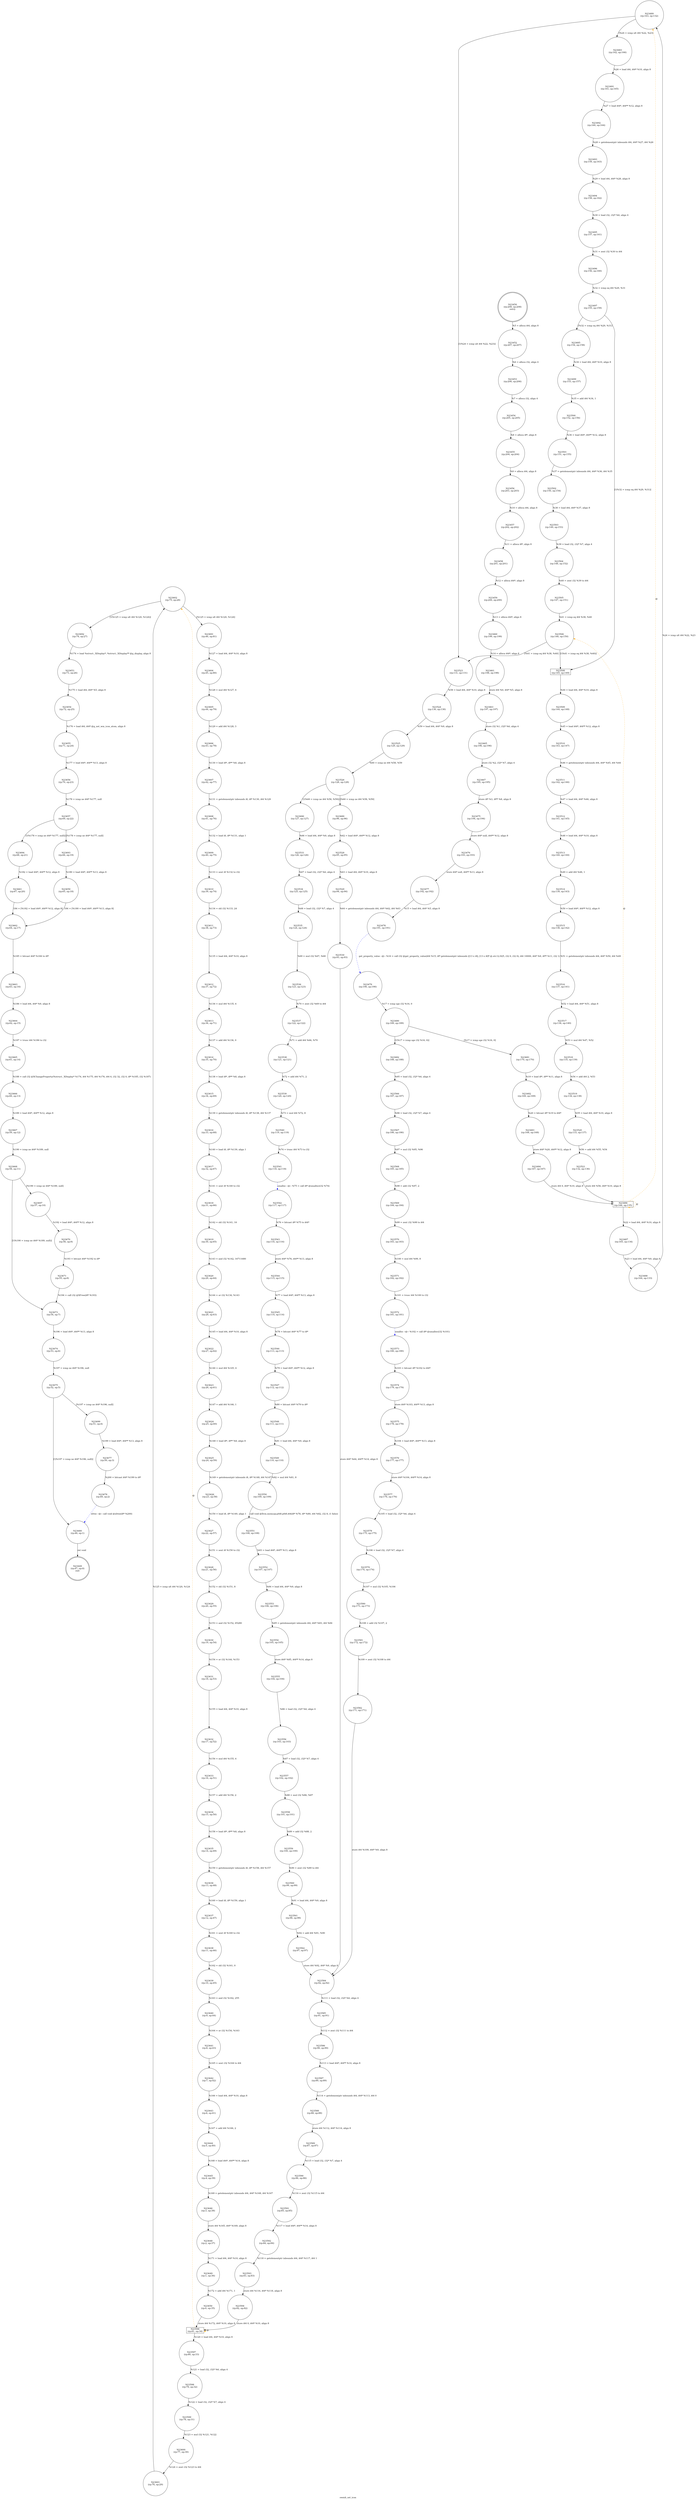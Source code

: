 digraph ewmh_set_icon {
label="ewmh_set_icon"
23449 [label="N23449\n(rp:47, ep:0)\nexit", shape="doublecircle"]
23450 [label="N23450\n(rp:208, ep:208)\nentry", shape="doublecircle"]
23450 -> 23452 [label="%5 = alloca i64, align 8"]
23452 [label="N23452\n(rp:207, ep:207)", shape="circle"]
23452 -> 23453 [label="%6 = alloca i32, align 4"]
23453 [label="N23453\n(rp:206, ep:206)", shape="circle"]
23453 -> 23454 [label="%7 = alloca i32, align 4"]
23454 [label="N23454\n(rp:205, ep:205)", shape="circle"]
23454 -> 23455 [label="%8 = alloca i8*, align 8"]
23455 [label="N23455\n(rp:204, ep:204)", shape="circle"]
23455 -> 23456 [label="%9 = alloca i64, align 8"]
23456 [label="N23456\n(rp:203, ep:203)", shape="circle"]
23456 -> 23457 [label="%10 = alloca i64, align 8"]
23457 [label="N23457\n(rp:202, ep:202)", shape="circle"]
23457 -> 23458 [label="%11 = alloca i8*, align 8"]
23458 [label="N23458\n(rp:201, ep:201)", shape="circle"]
23458 -> 23459 [label="%12 = alloca i64*, align 8"]
23459 [label="N23459\n(rp:200, ep:200)", shape="circle"]
23459 -> 23460 [label="%13 = alloca i64*, align 8"]
23460 [label="N23460\n(rp:199, ep:199)", shape="circle"]
23460 -> 23461 [label="%14 = alloca i64*, align 8"]
23461 [label="N23461\n(rp:198, ep:198)", shape="circle"]
23461 -> 23463 [label="store i64 %0, i64* %5, align 8"]
23463 [label="N23463\n(rp:197, ep:197)", shape="circle"]
23463 -> 23465 [label="store i32 %1, i32* %6, align 4"]
23465 [label="N23465\n(rp:196, ep:196)", shape="circle"]
23465 -> 23467 [label="store i32 %2, i32* %7, align 4"]
23467 [label="N23467\n(rp:195, ep:195)", shape="circle"]
23467 -> 23475 [label="store i8* %3, i8** %8, align 8"]
23475 [label="N23475\n(rp:194, ep:194)", shape="circle"]
23475 -> 23476 [label="store i64* null, i64** %12, align 8"]
23476 [label="N23476\n(rp:193, ep:193)", shape="circle"]
23476 -> 23477 [label="store i64* null, i64** %13, align 8"]
23477 [label="N23477\n(rp:192, ep:192)", shape="circle"]
23477 -> 23478 [label="%15 = load i64, i64* %5, align 8"]
23478 [label="N23478\n(rp:191, ep:191)", shape="circle"]
23478 -> 23479 [label="get_property_value --@-- %16 = call i32 @get_property_value(i64 %15, i8* getelementptr inbounds ([13 x i8], [13 x i8]* @.str.12.925, i32 0, i32 0), i64 10000, i64* %9, i8** %11, i32 1)", style="dashed", color="blue"]
23479 [label="N23479\n(rp:190, ep:190)", shape="circle"]
23479 -> 23480 [label="%17 = icmp sge i32 %16, 0"]
23480 [label="N23480\n(rp:189, ep:189)", shape="circle"]
23480 -> 23681 [label="[%17 = icmp sge i32 %16, 0]"]
23480 -> 23682 [label="[!(%17 = icmp sge i32 %16, 0)]"]
23482 [label="N23482\n(rp:169, ep:169)", shape="circle"]
23482 -> 23483 [label="%20 = bitcast i8* %19 to i64*"]
23483 [label="N23483\n(rp:168, ep:168)", shape="circle"]
23483 -> 23484 [label="store i64* %20, i64** %12, align 8"]
23484 [label="N23484\n(rp:167, ep:167)", shape="circle"]
23484 -> 23486 [label="store i64 0, i64* %10, align 8"]
23486 [label="N23486\n(rp:166, ep:135)", shape="box"]
23486 -> 23487 [label="%22 = load i64, i64* %10, align 8"]
23486 -> 23486 [label="@", style="dashed", color="orange"]
23486 -> 23489 [label="@", style="dashed", color="orange"]
23486 -> 23506 [label="@", style="dashed", color="orange"]
23487 [label="N23487\n(rp:165, ep:134)", shape="circle"]
23487 -> 23488 [label="%23 = load i64, i64* %9, align 8"]
23488 [label="N23488\n(rp:164, ep:133)", shape="circle"]
23488 -> 23489 [label="%24 = icmp ult i64 %22, %23"]
23489 [label="N23489\n(rp:163, ep:132)", shape="circle"]
23489 -> 23683 [label="[%24 = icmp ult i64 %22, %23]"]
23489 -> 23523 [label="[!(%24 = icmp ult i64 %22, %23)]"]
23491 [label="N23491\n(rp:161, ep:165)", shape="circle"]
23491 -> 23492 [label="%27 = load i64*, i64** %12, align 8"]
23492 [label="N23492\n(rp:160, ep:164)", shape="circle"]
23492 -> 23493 [label="%28 = getelementptr inbounds i64, i64* %27, i64 %26"]
23493 [label="N23493\n(rp:159, ep:163)", shape="circle"]
23493 -> 23494 [label="%29 = load i64, i64* %28, align 8"]
23494 [label="N23494\n(rp:158, ep:162)", shape="circle"]
23494 -> 23495 [label="%30 = load i32, i32* %6, align 4"]
23495 [label="N23495\n(rp:157, ep:161)", shape="circle"]
23495 -> 23496 [label="%31 = zext i32 %30 to i64"]
23496 [label="N23496\n(rp:156, ep:160)", shape="circle"]
23496 -> 23497 [label="%32 = icmp eq i64 %29, %31"]
23497 [label="N23497\n(rp:155, ep:159)", shape="circle"]
23497 -> 23685 [label="[%32 = icmp eq i64 %29, %31]"]
23497 -> 23508 [label="[!(%32 = icmp eq i64 %29, %31)]"]
23499 [label="N23499\n(rp:153, ep:157)", shape="circle"]
23499 -> 23500 [label="%35 = add i64 %34, 1"]
23500 [label="N23500\n(rp:152, ep:156)", shape="circle"]
23500 -> 23501 [label="%36 = load i64*, i64** %12, align 8"]
23501 [label="N23501\n(rp:151, ep:155)", shape="circle"]
23501 -> 23502 [label="%37 = getelementptr inbounds i64, i64* %36, i64 %35"]
23502 [label="N23502\n(rp:150, ep:154)", shape="circle"]
23502 -> 23503 [label="%38 = load i64, i64* %37, align 8"]
23503 [label="N23503\n(rp:149, ep:153)", shape="circle"]
23503 -> 23504 [label="%39 = load i32, i32* %7, align 4"]
23504 [label="N23504\n(rp:148, ep:152)", shape="circle"]
23504 -> 23505 [label="%40 = zext i32 %39 to i64"]
23505 [label="N23505\n(rp:147, ep:151)", shape="circle"]
23505 -> 23506 [label="%41 = icmp eq i64 %38, %40"]
23506 [label="N23506\n(rp:146, ep:150)", shape="circle"]
23506 -> 23523 [label="[%41 = icmp eq i64 %38, %40]"]
23506 -> 23508 [label="[!(%41 = icmp eq i64 %38, %40)]"]
23508 [label="N23508\n(rp:145, ep:149)", shape="box"]
23508 -> 23509 [label="%44 = load i64, i64* %10, align 8"]
23509 [label="N23509\n(rp:144, ep:148)", shape="circle"]
23509 -> 23510 [label="%45 = load i64*, i64** %12, align 8"]
23510 [label="N23510\n(rp:143, ep:147)", shape="circle"]
23510 -> 23511 [label="%46 = getelementptr inbounds i64, i64* %45, i64 %44"]
23511 [label="N23511\n(rp:142, ep:146)", shape="circle"]
23511 -> 23512 [label="%47 = load i64, i64* %46, align 8"]
23512 [label="N23512\n(rp:141, ep:145)", shape="circle"]
23512 -> 23513 [label="%48 = load i64, i64* %10, align 8"]
23513 [label="N23513\n(rp:140, ep:144)", shape="circle"]
23513 -> 23514 [label="%49 = add i64 %48, 1"]
23514 [label="N23514\n(rp:139, ep:143)", shape="circle"]
23514 -> 23515 [label="%50 = load i64*, i64** %12, align 8"]
23515 [label="N23515\n(rp:138, ep:142)", shape="circle"]
23515 -> 23516 [label="%51 = getelementptr inbounds i64, i64* %50, i64 %49"]
23516 [label="N23516\n(rp:137, ep:141)", shape="circle"]
23516 -> 23517 [label="%52 = load i64, i64* %51, align 8"]
23517 [label="N23517\n(rp:136, ep:140)", shape="circle"]
23517 -> 23518 [label="%53 = mul i64 %47, %52"]
23518 [label="N23518\n(rp:135, ep:139)", shape="circle"]
23518 -> 23519 [label="%54 = add i64 2, %53"]
23519 [label="N23519\n(rp:134, ep:138)", shape="circle"]
23519 -> 23520 [label="%55 = load i64, i64* %10, align 8"]
23520 [label="N23520\n(rp:133, ep:137)", shape="circle"]
23520 -> 23521 [label="%56 = add i64 %55, %54"]
23521 [label="N23521\n(rp:132, ep:136)", shape="circle"]
23521 -> 23486 [label="store i64 %56, i64* %10, align 8"]
23523 [label="N23523\n(rp:131, ep:131)", shape="circle"]
23523 -> 23524 [label="%58 = load i64, i64* %10, align 8"]
23524 [label="N23524\n(rp:130, ep:130)", shape="circle"]
23524 -> 23525 [label="%59 = load i64, i64* %9, align 8"]
23525 [label="N23525\n(rp:129, ep:129)", shape="circle"]
23525 -> 23526 [label="%60 = icmp ne i64 %58, %59"]
23526 [label="N23526\n(rp:128, ep:128)", shape="circle"]
23526 -> 23689 [label="[%60 = icmp ne i64 %58, %59]"]
23526 -> 23690 [label="[!(%60 = icmp ne i64 %58, %59)]"]
23528 [label="N23528\n(rp:95, ep:95)", shape="circle"]
23528 -> 23529 [label="%63 = load i64, i64* %10, align 8"]
23529 [label="N23529\n(rp:94, ep:94)", shape="circle"]
23529 -> 23530 [label="%64 = getelementptr inbounds i64, i64* %62, i64 %63"]
23530 [label="N23530\n(rp:93, ep:93)", shape="circle"]
23530 -> 23584 [label="store i64* %64, i64** %14, align 8"]
23533 [label="N23533\n(rp:126, ep:126)", shape="circle"]
23533 -> 23534 [label="%67 = load i32, i32* %6, align 4"]
23534 [label="N23534\n(rp:125, ep:125)", shape="circle"]
23534 -> 23535 [label="%68 = load i32, i32* %7, align 4"]
23535 [label="N23535\n(rp:124, ep:124)", shape="circle"]
23535 -> 23536 [label="%69 = mul i32 %67, %68"]
23536 [label="N23536\n(rp:123, ep:123)", shape="circle"]
23536 -> 23537 [label="%70 = zext i32 %69 to i64"]
23537 [label="N23537\n(rp:122, ep:122)", shape="circle"]
23537 -> 23538 [label="%71 = add i64 %66, %70"]
23538 [label="N23538\n(rp:121, ep:121)", shape="circle"]
23538 -> 23539 [label="%72 = add i64 %71, 2"]
23539 [label="N23539\n(rp:120, ep:120)", shape="circle"]
23539 -> 23540 [label="%73 = mul i64 %72, 8"]
23540 [label="N23540\n(rp:119, ep:119)", shape="circle"]
23540 -> 23541 [label="%74 = trunc i64 %73 to i32"]
23541 [label="N23541\n(rp:118, ep:118)", shape="circle"]
23541 -> 23542 [label="xmalloc --@-- %75 = call i8* @xmalloc(i32 %74)", style="dashed", color="blue"]
23542 [label="N23542\n(rp:117, ep:117)", shape="circle"]
23542 -> 23543 [label="%76 = bitcast i8* %75 to i64*"]
23543 [label="N23543\n(rp:116, ep:116)", shape="circle"]
23543 -> 23544 [label="store i64* %76, i64** %13, align 8"]
23544 [label="N23544\n(rp:115, ep:115)", shape="circle"]
23544 -> 23545 [label="%77 = load i64*, i64** %13, align 8"]
23545 [label="N23545\n(rp:114, ep:114)", shape="circle"]
23545 -> 23546 [label="%78 = bitcast i64* %77 to i8*"]
23546 [label="N23546\n(rp:113, ep:113)", shape="circle"]
23546 -> 23547 [label="%79 = load i64*, i64** %12, align 8"]
23547 [label="N23547\n(rp:112, ep:112)", shape="circle"]
23547 -> 23548 [label="%80 = bitcast i64* %79 to i8*"]
23548 [label="N23548\n(rp:111, ep:111)", shape="circle"]
23548 -> 23549 [label="%81 = load i64, i64* %9, align 8"]
23549 [label="N23549\n(rp:110, ep:110)", shape="circle"]
23549 -> 23550 [label="%82 = mul i64 %81, 8"]
23550 [label="N23550\n(rp:109, ep:109)", shape="circle"]
23550 -> 23551 [label="call void @llvm.memcpy.p0i8.p0i8.i64(i8* %78, i8* %80, i64 %82, i32 8, i1 false)"]
23551 [label="N23551\n(rp:108, ep:108)", shape="circle"]
23551 -> 23552 [label="%83 = load i64*, i64** %13, align 8"]
23552 [label="N23552\n(rp:107, ep:107)", shape="circle"]
23552 -> 23553 [label="%84 = load i64, i64* %9, align 8"]
23553 [label="N23553\n(rp:106, ep:106)", shape="circle"]
23553 -> 23554 [label="%85 = getelementptr inbounds i64, i64* %83, i64 %84"]
23554 [label="N23554\n(rp:105, ep:105)", shape="circle"]
23554 -> 23555 [label="store i64* %85, i64** %14, align 8"]
23555 [label="N23555\n(rp:104, ep:104)", shape="circle"]
23555 -> 23556 [label="%86 = load i32, i32* %6, align 4"]
23556 [label="N23556\n(rp:103, ep:103)", shape="circle"]
23556 -> 23557 [label="%87 = load i32, i32* %7, align 4"]
23557 [label="N23557\n(rp:102, ep:102)", shape="circle"]
23557 -> 23558 [label="%88 = mul i32 %86, %87"]
23558 [label="N23558\n(rp:101, ep:101)", shape="circle"]
23558 -> 23559 [label="%89 = add i32 %88, 2"]
23559 [label="N23559\n(rp:100, ep:100)", shape="circle"]
23559 -> 23560 [label="%90 = zext i32 %89 to i64"]
23560 [label="N23560\n(rp:99, ep:99)", shape="circle"]
23560 -> 23561 [label="%91 = load i64, i64* %9, align 8"]
23561 [label="N23561\n(rp:98, ep:98)", shape="circle"]
23561 -> 23562 [label="%92 = add i64 %91, %90"]
23562 [label="N23562\n(rp:97, ep:97)", shape="circle"]
23562 -> 23584 [label="store i64 %92, i64* %9, align 8"]
23566 [label="N23566\n(rp:187, ep:187)", shape="circle"]
23566 -> 23567 [label="%96 = load i32, i32* %7, align 4"]
23567 [label="N23567\n(rp:186, ep:186)", shape="circle"]
23567 -> 23568 [label="%97 = mul i32 %95, %96"]
23568 [label="N23568\n(rp:185, ep:185)", shape="circle"]
23568 -> 23569 [label="%98 = add i32 %97, 2"]
23569 [label="N23569\n(rp:184, ep:184)", shape="circle"]
23569 -> 23570 [label="%99 = zext i32 %98 to i64"]
23570 [label="N23570\n(rp:183, ep:183)", shape="circle"]
23570 -> 23571 [label="%100 = mul i64 %99, 8"]
23571 [label="N23571\n(rp:182, ep:182)", shape="circle"]
23571 -> 23572 [label="%101 = trunc i64 %100 to i32"]
23572 [label="N23572\n(rp:181, ep:181)", shape="circle"]
23572 -> 23573 [label="xmalloc --@-- %102 = call i8* @xmalloc(i32 %101)", style="dashed", color="blue"]
23573 [label="N23573\n(rp:180, ep:180)", shape="circle"]
23573 -> 23574 [label="%103 = bitcast i8* %102 to i64*"]
23574 [label="N23574\n(rp:179, ep:179)", shape="circle"]
23574 -> 23575 [label="store i64* %103, i64** %13, align 8"]
23575 [label="N23575\n(rp:178, ep:178)", shape="circle"]
23575 -> 23576 [label="%104 = load i64*, i64** %13, align 8"]
23576 [label="N23576\n(rp:177, ep:177)", shape="circle"]
23576 -> 23577 [label="store i64* %104, i64** %14, align 8"]
23577 [label="N23577\n(rp:176, ep:176)", shape="circle"]
23577 -> 23578 [label="%105 = load i32, i32* %6, align 4"]
23578 [label="N23578\n(rp:175, ep:175)", shape="circle"]
23578 -> 23579 [label="%106 = load i32, i32* %7, align 4"]
23579 [label="N23579\n(rp:174, ep:174)", shape="circle"]
23579 -> 23580 [label="%107 = mul i32 %105, %106"]
23580 [label="N23580\n(rp:173, ep:173)", shape="circle"]
23580 -> 23581 [label="%108 = add i32 %107, 2"]
23581 [label="N23581\n(rp:172, ep:172)", shape="circle"]
23581 -> 23582 [label="%109 = zext i32 %108 to i64"]
23582 [label="N23582\n(rp:171, ep:171)", shape="circle"]
23582 -> 23584 [label="store i64 %109, i64* %9, align 8"]
23584 [label="N23584\n(rp:92, ep:92)", shape="circle"]
23584 -> 23585 [label="%111 = load i32, i32* %6, align 4"]
23585 [label="N23585\n(rp:91, ep:91)", shape="circle"]
23585 -> 23586 [label="%112 = zext i32 %111 to i64"]
23586 [label="N23586\n(rp:90, ep:90)", shape="circle"]
23586 -> 23587 [label="%113 = load i64*, i64** %14, align 8"]
23587 [label="N23587\n(rp:89, ep:89)", shape="circle"]
23587 -> 23588 [label="%114 = getelementptr inbounds i64, i64* %113, i64 0"]
23588 [label="N23588\n(rp:88, ep:88)", shape="circle"]
23588 -> 23589 [label="store i64 %112, i64* %114, align 8"]
23589 [label="N23589\n(rp:87, ep:87)", shape="circle"]
23589 -> 23590 [label="%115 = load i32, i32* %7, align 4"]
23590 [label="N23590\n(rp:86, ep:86)", shape="circle"]
23590 -> 23591 [label="%116 = zext i32 %115 to i64"]
23591 [label="N23591\n(rp:85, ep:85)", shape="circle"]
23591 -> 23592 [label="%117 = load i64*, i64** %14, align 8"]
23592 [label="N23592\n(rp:84, ep:84)", shape="circle"]
23592 -> 23593 [label="%118 = getelementptr inbounds i64, i64* %117, i64 1"]
23593 [label="N23593\n(rp:83, ep:83)", shape="circle"]
23593 -> 23594 [label="store i64 %116, i64* %118, align 8"]
23594 [label="N23594\n(rp:82, ep:82)", shape="circle"]
23594 -> 23596 [label="store i64 0, i64* %10, align 8"]
23596 [label="N23596\n(rp:81, ep:34)", shape="box"]
23596 -> 23597 [label="%120 = load i64, i64* %10, align 8"]
23596 -> 23596 [label="@", style="dashed", color="orange"]
23596 -> 23602 [label="@", style="dashed", color="orange"]
23597 [label="N23597\n(rp:80, ep:33)", shape="circle"]
23597 -> 23598 [label="%121 = load i32, i32* %6, align 4"]
23598 [label="N23598\n(rp:79, ep:32)", shape="circle"]
23598 -> 23599 [label="%122 = load i32, i32* %7, align 4"]
23599 [label="N23599\n(rp:78, ep:31)", shape="circle"]
23599 -> 23600 [label="%123 = mul i32 %121, %122"]
23600 [label="N23600\n(rp:77, ep:30)", shape="circle"]
23600 -> 23601 [label="%124 = zext i32 %123 to i64"]
23601 [label="N23601\n(rp:76, ep:29)", shape="circle"]
23601 -> 23602 [label="%125 = icmp ult i64 %120, %124"]
23602 [label="N23602\n(rp:75, ep:28)", shape="circle"]
23602 -> 23691 [label="[%125 = icmp ult i64 %120, %124]"]
23602 -> 23692 [label="[!(%125 = icmp ult i64 %120, %124)]"]
23604 [label="N23604\n(rp:45, ep:80)", shape="circle"]
23604 -> 23605 [label="%128 = mul i64 %127, 4"]
23605 [label="N23605\n(rp:44, ep:79)", shape="circle"]
23605 -> 23606 [label="%129 = add i64 %128, 3"]
23606 [label="N23606\n(rp:43, ep:78)", shape="circle"]
23606 -> 23607 [label="%130 = load i8*, i8** %8, align 8"]
23607 [label="N23607\n(rp:42, ep:77)", shape="circle"]
23607 -> 23608 [label="%131 = getelementptr inbounds i8, i8* %130, i64 %129"]
23608 [label="N23608\n(rp:41, ep:76)", shape="circle"]
23608 -> 23609 [label="%132 = load i8, i8* %131, align 1"]
23609 [label="N23609\n(rp:40, ep:75)", shape="circle"]
23609 -> 23610 [label="%133 = sext i8 %132 to i32"]
23610 [label="N23610\n(rp:39, ep:74)", shape="circle"]
23610 -> 23611 [label="%134 = shl i32 %133, 24"]
23611 [label="N23611\n(rp:38, ep:73)", shape="circle"]
23611 -> 23612 [label="%135 = load i64, i64* %10, align 8"]
23612 [label="N23612\n(rp:37, ep:72)", shape="circle"]
23612 -> 23613 [label="%136 = mul i64 %135, 4"]
23613 [label="N23613\n(rp:36, ep:71)", shape="circle"]
23613 -> 23614 [label="%137 = add i64 %136, 0"]
23614 [label="N23614\n(rp:35, ep:70)", shape="circle"]
23614 -> 23615 [label="%138 = load i8*, i8** %8, align 8"]
23615 [label="N23615\n(rp:34, ep:69)", shape="circle"]
23615 -> 23616 [label="%139 = getelementptr inbounds i8, i8* %138, i64 %137"]
23616 [label="N23616\n(rp:33, ep:68)", shape="circle"]
23616 -> 23617 [label="%140 = load i8, i8* %139, align 1"]
23617 [label="N23617\n(rp:32, ep:67)", shape="circle"]
23617 -> 23618 [label="%141 = sext i8 %140 to i32"]
23618 [label="N23618\n(rp:31, ep:66)", shape="circle"]
23618 -> 23619 [label="%142 = shl i32 %141, 16"]
23619 [label="N23619\n(rp:30, ep:65)", shape="circle"]
23619 -> 23620 [label="%143 = and i32 %142, 16711680"]
23620 [label="N23620\n(rp:29, ep:64)", shape="circle"]
23620 -> 23621 [label="%144 = or i32 %134, %143"]
23621 [label="N23621\n(rp:28, ep:63)", shape="circle"]
23621 -> 23622 [label="%145 = load i64, i64* %10, align 8"]
23622 [label="N23622\n(rp:27, ep:62)", shape="circle"]
23622 -> 23623 [label="%146 = mul i64 %145, 4"]
23623 [label="N23623\n(rp:26, ep:61)", shape="circle"]
23623 -> 23624 [label="%147 = add i64 %146, 1"]
23624 [label="N23624\n(rp:25, ep:60)", shape="circle"]
23624 -> 23625 [label="%148 = load i8*, i8** %8, align 8"]
23625 [label="N23625\n(rp:24, ep:59)", shape="circle"]
23625 -> 23626 [label="%149 = getelementptr inbounds i8, i8* %148, i64 %147"]
23626 [label="N23626\n(rp:23, ep:58)", shape="circle"]
23626 -> 23627 [label="%150 = load i8, i8* %149, align 1"]
23627 [label="N23627\n(rp:22, ep:57)", shape="circle"]
23627 -> 23628 [label="%151 = sext i8 %150 to i32"]
23628 [label="N23628\n(rp:21, ep:56)", shape="circle"]
23628 -> 23629 [label="%152 = shl i32 %151, 8"]
23629 [label="N23629\n(rp:20, ep:55)", shape="circle"]
23629 -> 23630 [label="%153 = and i32 %152, 65280"]
23630 [label="N23630\n(rp:19, ep:54)", shape="circle"]
23630 -> 23631 [label="%154 = or i32 %144, %153"]
23631 [label="N23631\n(rp:18, ep:53)", shape="circle"]
23631 -> 23632 [label="%155 = load i64, i64* %10, align 8"]
23632 [label="N23632\n(rp:17, ep:52)", shape="circle"]
23632 -> 23633 [label="%156 = mul i64 %155, 4"]
23633 [label="N23633\n(rp:16, ep:51)", shape="circle"]
23633 -> 23634 [label="%157 = add i64 %156, 2"]
23634 [label="N23634\n(rp:15, ep:50)", shape="circle"]
23634 -> 23635 [label="%158 = load i8*, i8** %8, align 8"]
23635 [label="N23635\n(rp:14, ep:49)", shape="circle"]
23635 -> 23636 [label="%159 = getelementptr inbounds i8, i8* %158, i64 %157"]
23636 [label="N23636\n(rp:13, ep:48)", shape="circle"]
23636 -> 23637 [label="%160 = load i8, i8* %159, align 1"]
23637 [label="N23637\n(rp:12, ep:47)", shape="circle"]
23637 -> 23638 [label="%161 = sext i8 %160 to i32"]
23638 [label="N23638\n(rp:11, ep:46)", shape="circle"]
23638 -> 23639 [label="%162 = shl i32 %161, 0"]
23639 [label="N23639\n(rp:10, ep:45)", shape="circle"]
23639 -> 23640 [label="%163 = and i32 %162, 255"]
23640 [label="N23640\n(rp:9, ep:44)", shape="circle"]
23640 -> 23641 [label="%164 = or i32 %154, %163"]
23641 [label="N23641\n(rp:8, ep:43)", shape="circle"]
23641 -> 23642 [label="%165 = sext i32 %164 to i64"]
23642 [label="N23642\n(rp:7, ep:42)", shape="circle"]
23642 -> 23643 [label="%166 = load i64, i64* %10, align 8"]
23643 [label="N23643\n(rp:6, ep:41)", shape="circle"]
23643 -> 23644 [label="%167 = add i64 %166, 2"]
23644 [label="N23644\n(rp:5, ep:40)", shape="circle"]
23644 -> 23645 [label="%168 = load i64*, i64** %14, align 8"]
23645 [label="N23645\n(rp:4, ep:39)", shape="circle"]
23645 -> 23646 [label="%169 = getelementptr inbounds i64, i64* %168, i64 %167"]
23646 [label="N23646\n(rp:3, ep:38)", shape="circle"]
23646 -> 23648 [label="store i64 %165, i64* %169, align 8"]
23648 [label="N23648\n(rp:2, ep:37)", shape="circle"]
23648 -> 23649 [label="%171 = load i64, i64* %10, align 8"]
23649 [label="N23649\n(rp:1, ep:36)", shape="circle"]
23649 -> 23650 [label="%172 = add i64 %171, 1"]
23650 [label="N23650\n(rp:0, ep:35)", shape="circle"]
23650 -> 23596 [label="store i64 %172, i64* %10, align 8"]
23653 [label="N23653\n(rp:73, ep:26)", shape="circle"]
23653 -> 23654 [label="%175 = load i64, i64* %5, align 8"]
23654 [label="N23654\n(rp:72, ep:25)", shape="circle"]
23654 -> 23655 [label="%176 = load i64, i64* @g_net_wm_icon_atom, align 8"]
23655 [label="N23655\n(rp:71, ep:24)", shape="circle"]
23655 -> 23656 [label="%177 = load i64*, i64** %13, align 8"]
23656 [label="N23656\n(rp:70, ep:23)", shape="circle"]
23656 -> 23657 [label="%178 = icmp ne i64* %177, null"]
23657 [label="N23657\n(rp:69, ep:22)", shape="circle"]
23657 -> 23693 [label="[%178 = icmp ne i64* %177, null]"]
23657 -> 23694 [label="[!(%178 = icmp ne i64* %177, null)]"]
23659 [label="N23659\n(rp:65, ep:18)", shape="circle"]
23659 -> 23662 [label="184 = [%180 = load i64*, i64** %13, align 8]"]
23661 [label="N23661\n(rp:67, ep:20)", shape="circle"]
23661 -> 23662 [label="184 = [%182 = load i64*, i64** %12, align 8]"]
23662 [label="N23662\n(rp:64, ep:17)", shape="circle"]
23662 -> 23663 [label="%185 = bitcast i64* %184 to i8*"]
23663 [label="N23663\n(rp:63, ep:16)", shape="circle"]
23663 -> 23664 [label="%186 = load i64, i64* %9, align 8"]
23664 [label="N23664\n(rp:62, ep:15)", shape="circle"]
23664 -> 23665 [label="%187 = trunc i64 %186 to i32"]
23665 [label="N23665\n(rp:61, ep:14)", shape="circle"]
23665 -> 23666 [label="%188 = call i32 @XChangeProperty(%struct._XDisplay* %174, i64 %175, i64 %176, i64 6, i32 32, i32 0, i8* %185, i32 %187)"]
23666 [label="N23666\n(rp:60, ep:13)", shape="circle"]
23666 -> 23667 [label="%189 = load i64*, i64** %12, align 8"]
23667 [label="N23667\n(rp:59, ep:12)", shape="circle"]
23667 -> 23668 [label="%190 = icmp ne i64* %189, null"]
23668 [label="N23668\n(rp:58, ep:11)", shape="circle"]
23668 -> 23697 [label="[%190 = icmp ne i64* %189, null]"]
23668 -> 23673 [label="[!(%190 = icmp ne i64* %189, null)]"]
23670 [label="N23670\n(rp:56, ep:9)", shape="circle"]
23670 -> 23671 [label="%193 = bitcast i64* %192 to i8*"]
23671 [label="N23671\n(rp:55, ep:8)", shape="circle"]
23671 -> 23673 [label="%194 = call i32 @XFree(i8* %193)"]
23673 [label="N23673\n(rp:54, ep:7)", shape="circle"]
23673 -> 23674 [label="%196 = load i64*, i64** %13, align 8"]
23674 [label="N23674\n(rp:53, ep:6)", shape="circle"]
23674 -> 23675 [label="%197 = icmp ne i64* %196, null"]
23675 [label="N23675\n(rp:52, ep:5)", shape="circle"]
23675 -> 23699 [label="[%197 = icmp ne i64* %196, null]"]
23675 -> 23680 [label="[!(%197 = icmp ne i64* %196, null)]"]
23677 [label="N23677\n(rp:50, ep:3)", shape="circle"]
23677 -> 23678 [label="%200 = bitcast i64* %199 to i8*"]
23678 [label="N23678\n(rp:49, ep:2)", shape="circle"]
23678 -> 23680 [label="xfree --@-- call void @xfree(i8* %200)", style="dashed", color="blue"]
23680 [label="N23680\n(rp:48, ep:1)", shape="circle"]
23680 -> 23449 [label="ret void"]
23681 [label="N23681\n(rp:170, ep:170)", shape="circle"]
23681 -> 23482 [label="%19 = load i8*, i8** %11, align 8"]
23682 [label="N23682\n(rp:188, ep:188)", shape="circle"]
23682 -> 23566 [label="%95 = load i32, i32* %6, align 4"]
23683 [label="N23683\n(rp:162, ep:166)", shape="circle"]
23683 -> 23491 [label="%26 = load i64, i64* %10, align 8"]
23685 [label="N23685\n(rp:154, ep:158)", shape="circle"]
23685 -> 23499 [label="%34 = load i64, i64* %10, align 8"]
23689 [label="N23689\n(rp:96, ep:96)", shape="circle"]
23689 -> 23528 [label="%62 = load i64*, i64** %12, align 8"]
23690 [label="N23690\n(rp:127, ep:127)", shape="circle"]
23690 -> 23533 [label="%66 = load i64, i64* %9, align 8"]
23691 [label="N23691\n(rp:46, ep:81)", shape="circle"]
23691 -> 23604 [label="%127 = load i64, i64* %10, align 8"]
23692 [label="N23692\n(rp:74, ep:27)", shape="circle"]
23692 -> 23653 [label="%174 = load %struct._XDisplay*, %struct._XDisplay** @g_display, align 8"]
23693 [label="N23693\n(rp:66, ep:19)", shape="circle"]
23693 -> 23659 [label="%180 = load i64*, i64** %13, align 8"]
23694 [label="N23694\n(rp:68, ep:21)", shape="circle"]
23694 -> 23661 [label="%182 = load i64*, i64** %12, align 8"]
23697 [label="N23697\n(rp:57, ep:10)", shape="circle"]
23697 -> 23670 [label="%192 = load i64*, i64** %12, align 8"]
23699 [label="N23699\n(rp:51, ep:4)", shape="circle"]
23699 -> 23677 [label="%199 = load i64*, i64** %13, align 8"]
}

